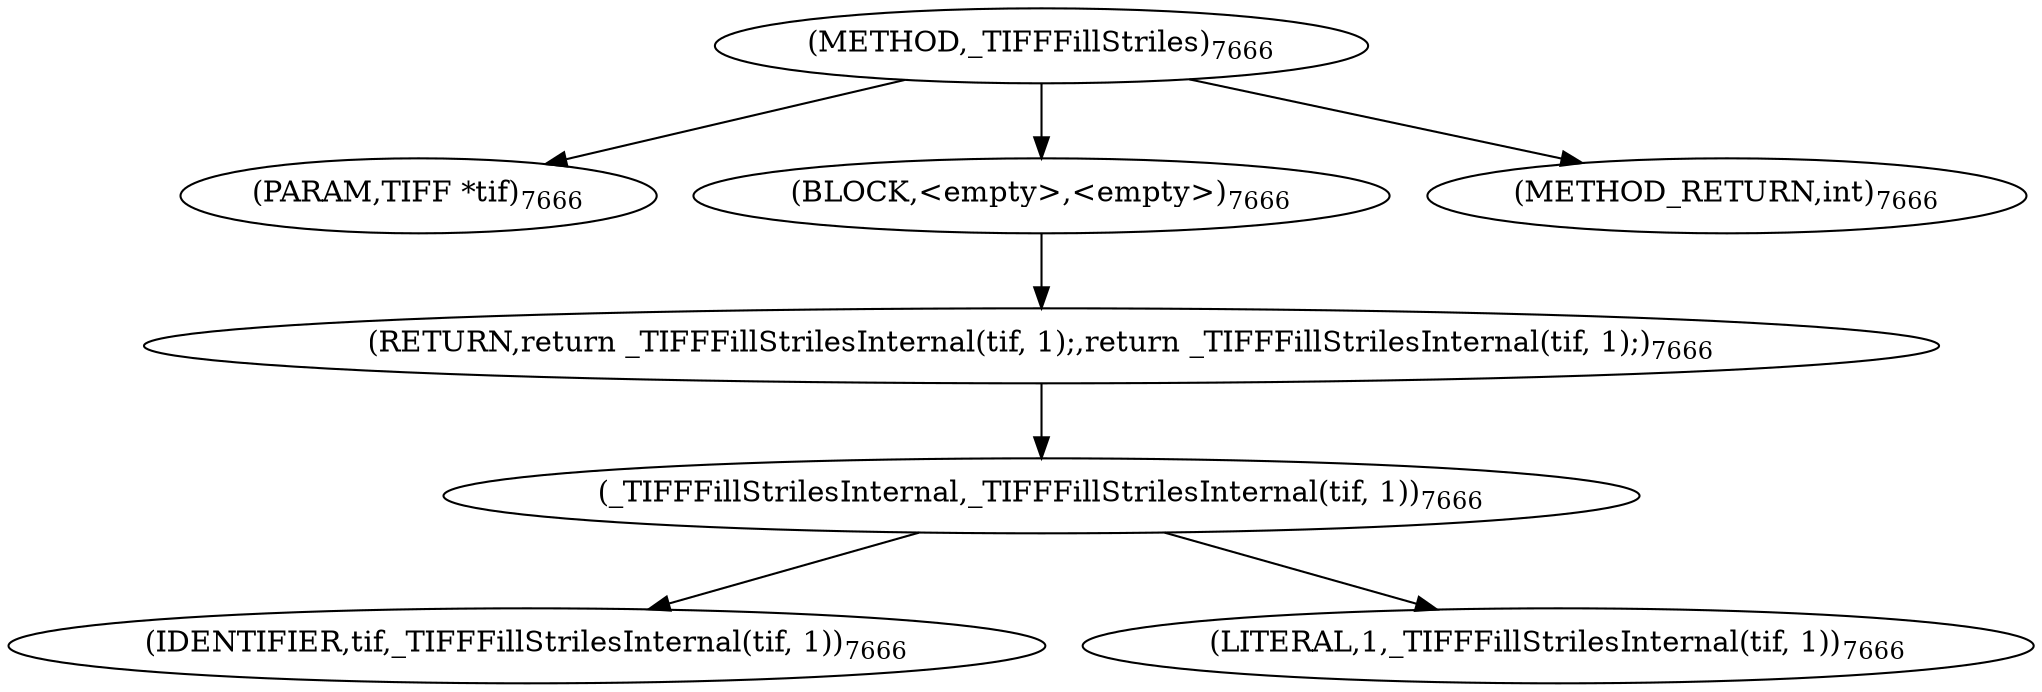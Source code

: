 digraph "_TIFFFillStriles" {  
"98536" [label = <(METHOD,_TIFFFillStriles)<SUB>7666</SUB>> ]
"98537" [label = <(PARAM,TIFF *tif)<SUB>7666</SUB>> ]
"98538" [label = <(BLOCK,&lt;empty&gt;,&lt;empty&gt;)<SUB>7666</SUB>> ]
"98539" [label = <(RETURN,return _TIFFFillStrilesInternal(tif, 1);,return _TIFFFillStrilesInternal(tif, 1);)<SUB>7666</SUB>> ]
"98540" [label = <(_TIFFFillStrilesInternal,_TIFFFillStrilesInternal(tif, 1))<SUB>7666</SUB>> ]
"98541" [label = <(IDENTIFIER,tif,_TIFFFillStrilesInternal(tif, 1))<SUB>7666</SUB>> ]
"98542" [label = <(LITERAL,1,_TIFFFillStrilesInternal(tif, 1))<SUB>7666</SUB>> ]
"98543" [label = <(METHOD_RETURN,int)<SUB>7666</SUB>> ]
  "98536" -> "98537" 
  "98536" -> "98538" 
  "98536" -> "98543" 
  "98538" -> "98539" 
  "98539" -> "98540" 
  "98540" -> "98541" 
  "98540" -> "98542" 
}
